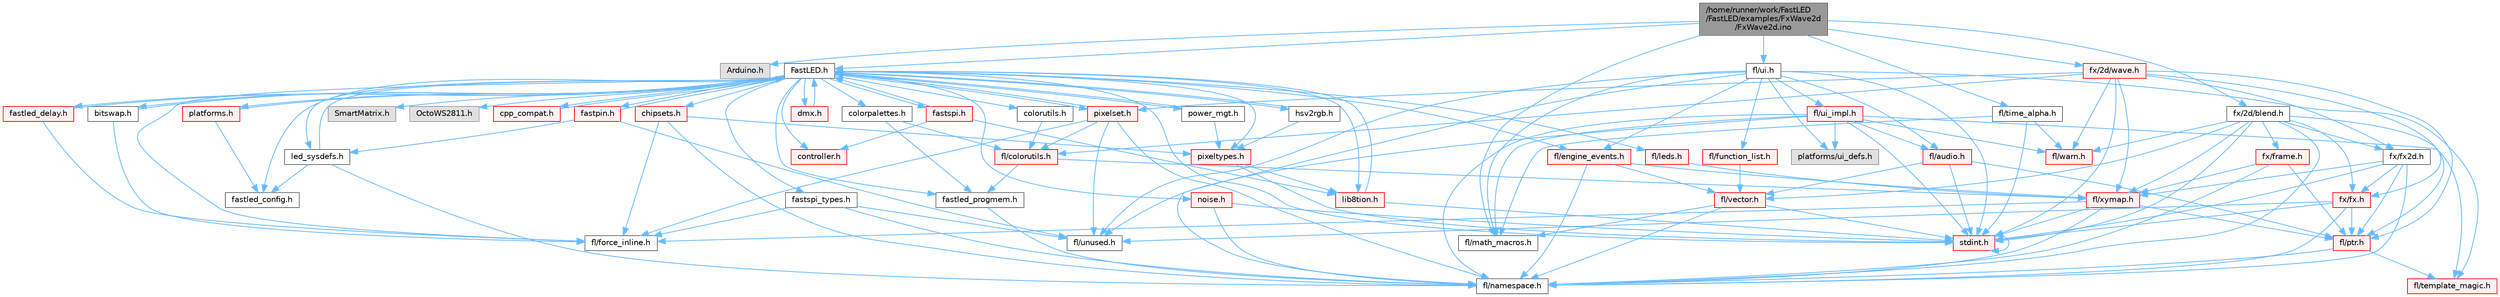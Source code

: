 digraph "/home/runner/work/FastLED/FastLED/examples/FxWave2d/FxWave2d.ino"
{
 // INTERACTIVE_SVG=YES
 // LATEX_PDF_SIZE
  bgcolor="transparent";
  edge [fontname=Helvetica,fontsize=10,labelfontname=Helvetica,labelfontsize=10];
  node [fontname=Helvetica,fontsize=10,shape=box,height=0.2,width=0.4];
  Node1 [id="Node000001",label="/home/runner/work/FastLED\l/FastLED/examples/FxWave2d\l/FxWave2d.ino",height=0.2,width=0.4,color="gray40", fillcolor="grey60", style="filled", fontcolor="black",tooltip=" "];
  Node1 -> Node2 [id="edge1_Node000001_Node000002",color="steelblue1",style="solid",tooltip=" "];
  Node2 [id="Node000002",label="Arduino.h",height=0.2,width=0.4,color="grey60", fillcolor="#E0E0E0", style="filled",tooltip=" "];
  Node1 -> Node3 [id="edge2_Node000001_Node000003",color="steelblue1",style="solid",tooltip=" "];
  Node3 [id="Node000003",label="FastLED.h",height=0.2,width=0.4,color="grey40", fillcolor="white", style="filled",URL="$db/d97/_fast_l_e_d_8h.html",tooltip="central include file for FastLED, defines the CFastLED class/object"];
  Node3 -> Node4 [id="edge3_Node000003_Node000004",color="steelblue1",style="solid",tooltip=" "];
  Node4 [id="Node000004",label="stdint.h",height=0.2,width=0.4,color="red", fillcolor="#FFF0F0", style="filled",URL="$df/dd8/stdint_8h.html",tooltip=" "];
  Node4 -> Node4 [id="edge4_Node000004_Node000004",color="steelblue1",style="solid",tooltip=" "];
  Node3 -> Node6 [id="edge5_Node000003_Node000006",color="steelblue1",style="solid",tooltip=" "];
  Node6 [id="Node000006",label="SmartMatrix.h",height=0.2,width=0.4,color="grey60", fillcolor="#E0E0E0", style="filled",tooltip=" "];
  Node3 -> Node7 [id="edge6_Node000003_Node000007",color="steelblue1",style="solid",tooltip=" "];
  Node7 [id="Node000007",label="OctoWS2811.h",height=0.2,width=0.4,color="grey60", fillcolor="#E0E0E0", style="filled",tooltip=" "];
  Node3 -> Node8 [id="edge7_Node000003_Node000008",color="steelblue1",style="solid",tooltip=" "];
  Node8 [id="Node000008",label="fl/force_inline.h",height=0.2,width=0.4,color="grey40", fillcolor="white", style="filled",URL="$d4/d64/force__inline_8h.html",tooltip=" "];
  Node3 -> Node9 [id="edge8_Node000003_Node000009",color="steelblue1",style="solid",tooltip=" "];
  Node9 [id="Node000009",label="cpp_compat.h",height=0.2,width=0.4,color="red", fillcolor="#FFF0F0", style="filled",URL="$d9/d13/cpp__compat_8h.html",tooltip="Compatibility functions based on C++ version."];
  Node9 -> Node3 [id="edge9_Node000009_Node000003",color="steelblue1",style="solid",tooltip=" "];
  Node3 -> Node11 [id="edge10_Node000003_Node000011",color="steelblue1",style="solid",tooltip=" "];
  Node11 [id="Node000011",label="fastled_config.h",height=0.2,width=0.4,color="grey40", fillcolor="white", style="filled",URL="$d5/d11/fastled__config_8h.html",tooltip="Contains definitions that can be used to configure FastLED at compile time."];
  Node3 -> Node12 [id="edge11_Node000003_Node000012",color="steelblue1",style="solid",tooltip=" "];
  Node12 [id="Node000012",label="led_sysdefs.h",height=0.2,width=0.4,color="grey40", fillcolor="white", style="filled",URL="$d9/d3e/led__sysdefs_8h.html",tooltip="Determines which platform system definitions to include."];
  Node12 -> Node3 [id="edge12_Node000012_Node000003",color="steelblue1",style="solid",tooltip=" "];
  Node12 -> Node11 [id="edge13_Node000012_Node000011",color="steelblue1",style="solid",tooltip=" "];
  Node12 -> Node13 [id="edge14_Node000012_Node000013",color="steelblue1",style="solid",tooltip=" "];
  Node13 [id="Node000013",label="fl/namespace.h",height=0.2,width=0.4,color="grey40", fillcolor="white", style="filled",URL="$df/d2a/namespace_8h.html",tooltip="Implements the FastLED namespace macros."];
  Node3 -> Node14 [id="edge15_Node000003_Node000014",color="steelblue1",style="solid",tooltip=" "];
  Node14 [id="Node000014",label="fastled_delay.h",height=0.2,width=0.4,color="red", fillcolor="#FFF0F0", style="filled",URL="$d0/da8/fastled__delay_8h.html",tooltip="Utility functions and classes for managing delay cycles."];
  Node14 -> Node3 [id="edge16_Node000014_Node000003",color="steelblue1",style="solid",tooltip=" "];
  Node14 -> Node8 [id="edge17_Node000014_Node000008",color="steelblue1",style="solid",tooltip=" "];
  Node3 -> Node16 [id="edge18_Node000003_Node000016",color="steelblue1",style="solid",tooltip=" "];
  Node16 [id="Node000016",label="bitswap.h",height=0.2,width=0.4,color="grey40", fillcolor="white", style="filled",URL="$de/ded/bitswap_8h.html",tooltip="Functions for doing a rotation of bits/bytes used by parallel output."];
  Node16 -> Node3 [id="edge19_Node000016_Node000003",color="steelblue1",style="solid",tooltip=" "];
  Node16 -> Node8 [id="edge20_Node000016_Node000008",color="steelblue1",style="solid",tooltip=" "];
  Node3 -> Node17 [id="edge21_Node000003_Node000017",color="steelblue1",style="solid",tooltip=" "];
  Node17 [id="Node000017",label="controller.h",height=0.2,width=0.4,color="red", fillcolor="#FFF0F0", style="filled",URL="$d2/dd9/controller_8h.html",tooltip="deprecated: base definitions used by led controllers for writing out led data"];
  Node3 -> Node69 [id="edge22_Node000003_Node000069",color="steelblue1",style="solid",tooltip=" "];
  Node69 [id="Node000069",label="fastpin.h",height=0.2,width=0.4,color="red", fillcolor="#FFF0F0", style="filled",URL="$db/d65/fastpin_8h.html",tooltip="Class base definitions for defining fast pin access."];
  Node69 -> Node3 [id="edge23_Node000069_Node000003",color="steelblue1",style="solid",tooltip=" "];
  Node69 -> Node12 [id="edge24_Node000069_Node000012",color="steelblue1",style="solid",tooltip=" "];
  Node69 -> Node56 [id="edge25_Node000069_Node000056",color="steelblue1",style="solid",tooltip=" "];
  Node56 [id="Node000056",label="fl/unused.h",height=0.2,width=0.4,color="grey40", fillcolor="white", style="filled",URL="$d8/d4b/unused_8h.html",tooltip=" "];
  Node3 -> Node70 [id="edge26_Node000003_Node000070",color="steelblue1",style="solid",tooltip=" "];
  Node70 [id="Node000070",label="fastspi_types.h",height=0.2,width=0.4,color="grey40", fillcolor="white", style="filled",URL="$d2/ddb/fastspi__types_8h.html",tooltip="Data types and constants used by SPI interfaces."];
  Node70 -> Node8 [id="edge27_Node000070_Node000008",color="steelblue1",style="solid",tooltip=" "];
  Node70 -> Node13 [id="edge28_Node000070_Node000013",color="steelblue1",style="solid",tooltip=" "];
  Node70 -> Node56 [id="edge29_Node000070_Node000056",color="steelblue1",style="solid",tooltip=" "];
  Node3 -> Node71 [id="edge30_Node000003_Node000071",color="steelblue1",style="solid",tooltip=" "];
  Node71 [id="Node000071",label="dmx.h",height=0.2,width=0.4,color="red", fillcolor="#FFF0F0", style="filled",URL="$d3/de1/dmx_8h.html",tooltip="Defines the DMX512-based LED controllers."];
  Node71 -> Node3 [id="edge31_Node000071_Node000003",color="steelblue1",style="solid",tooltip=" "];
  Node3 -> Node74 [id="edge32_Node000003_Node000074",color="steelblue1",style="solid",tooltip=" "];
  Node74 [id="Node000074",label="platforms.h",height=0.2,width=0.4,color="red", fillcolor="#FFF0F0", style="filled",URL="$da/dc9/platforms_8h.html",tooltip="Determines which platforms headers to include."];
  Node74 -> Node3 [id="edge33_Node000074_Node000003",color="steelblue1",style="solid",tooltip=" "];
  Node74 -> Node11 [id="edge34_Node000074_Node000011",color="steelblue1",style="solid",tooltip=" "];
  Node3 -> Node76 [id="edge35_Node000003_Node000076",color="steelblue1",style="solid",tooltip=" "];
  Node76 [id="Node000076",label="fastled_progmem.h",height=0.2,width=0.4,color="grey40", fillcolor="white", style="filled",URL="$df/dab/fastled__progmem_8h.html",tooltip="Wrapper definitions to allow seamless use of PROGMEM in environments that have it."];
  Node76 -> Node13 [id="edge36_Node000076_Node000013",color="steelblue1",style="solid",tooltip=" "];
  Node3 -> Node20 [id="edge37_Node000003_Node000020",color="steelblue1",style="solid",tooltip=" "];
  Node20 [id="Node000020",label="lib8tion.h",height=0.2,width=0.4,color="red", fillcolor="#FFF0F0", style="filled",URL="$df/da5/lib8tion_8h.html",tooltip="Fast, efficient 8-bit math functions specifically designed for high-performance LED programming."];
  Node20 -> Node3 [id="edge38_Node000020_Node000003",color="steelblue1",style="solid",tooltip=" "];
  Node20 -> Node4 [id="edge39_Node000020_Node000004",color="steelblue1",style="solid",tooltip=" "];
  Node3 -> Node19 [id="edge40_Node000003_Node000019",color="steelblue1",style="solid",tooltip=" "];
  Node19 [id="Node000019",label="pixeltypes.h",height=0.2,width=0.4,color="red", fillcolor="#FFF0F0", style="filled",URL="$d2/dba/pixeltypes_8h.html",tooltip="Includes defintions for RGB and HSV pixels."];
  Node19 -> Node4 [id="edge41_Node000019_Node000004",color="steelblue1",style="solid",tooltip=" "];
  Node19 -> Node20 [id="edge42_Node000019_Node000020",color="steelblue1",style="solid",tooltip=" "];
  Node3 -> Node77 [id="edge43_Node000003_Node000077",color="steelblue1",style="solid",tooltip=" "];
  Node77 [id="Node000077",label="hsv2rgb.h",height=0.2,width=0.4,color="grey40", fillcolor="white", style="filled",URL="$de/d9a/hsv2rgb_8h.html",tooltip="Functions to convert from the HSV colorspace to the RGB colorspace."];
  Node77 -> Node3 [id="edge44_Node000077_Node000003",color="steelblue1",style="solid",tooltip=" "];
  Node77 -> Node19 [id="edge45_Node000077_Node000019",color="steelblue1",style="solid",tooltip=" "];
  Node3 -> Node78 [id="edge46_Node000003_Node000078",color="steelblue1",style="solid",tooltip=" "];
  Node78 [id="Node000078",label="colorutils.h",height=0.2,width=0.4,color="grey40", fillcolor="white", style="filled",URL="$d1/dfb/colorutils_8h.html",tooltip=" "];
  Node78 -> Node79 [id="edge47_Node000078_Node000079",color="steelblue1",style="solid",tooltip=" "];
  Node79 [id="Node000079",label="fl/colorutils.h",height=0.2,width=0.4,color="red", fillcolor="#FFF0F0", style="filled",URL="$d7/df9/fl_2colorutils_8h.html",tooltip="Utility functions for color fill, palettes, blending, and more."];
  Node79 -> Node76 [id="edge48_Node000079_Node000076",color="steelblue1",style="solid",tooltip=" "];
  Node79 -> Node66 [id="edge49_Node000079_Node000066",color="steelblue1",style="solid",tooltip=" "];
  Node66 [id="Node000066",label="fl/xymap.h",height=0.2,width=0.4,color="red", fillcolor="#FFF0F0", style="filled",URL="$da/d61/xymap_8h.html",tooltip=" "];
  Node66 -> Node4 [id="edge50_Node000066_Node000004",color="steelblue1",style="solid",tooltip=" "];
  Node66 -> Node8 [id="edge51_Node000066_Node000008",color="steelblue1",style="solid",tooltip=" "];
  Node66 -> Node13 [id="edge52_Node000066_Node000013",color="steelblue1",style="solid",tooltip=" "];
  Node66 -> Node32 [id="edge53_Node000066_Node000032",color="steelblue1",style="solid",tooltip=" "];
  Node32 [id="Node000032",label="fl/ptr.h",height=0.2,width=0.4,color="red", fillcolor="#FFF0F0", style="filled",URL="$dd/d98/ptr_8h.html",tooltip=" "];
  Node32 -> Node13 [id="edge54_Node000032_Node000013",color="steelblue1",style="solid",tooltip=" "];
  Node32 -> Node34 [id="edge55_Node000032_Node000034",color="steelblue1",style="solid",tooltip=" "];
  Node34 [id="Node000034",label="fl/template_magic.h",height=0.2,width=0.4,color="red", fillcolor="#FFF0F0", style="filled",URL="$d8/d0c/template__magic_8h.html",tooltip=" "];
  Node3 -> Node84 [id="edge56_Node000003_Node000084",color="steelblue1",style="solid",tooltip=" "];
  Node84 [id="Node000084",label="pixelset.h",height=0.2,width=0.4,color="red", fillcolor="#FFF0F0", style="filled",URL="$d4/d46/pixelset_8h.html",tooltip="Declares classes for managing logical groups of LEDs."];
  Node84 -> Node8 [id="edge57_Node000084_Node000008",color="steelblue1",style="solid",tooltip=" "];
  Node84 -> Node13 [id="edge58_Node000084_Node000013",color="steelblue1",style="solid",tooltip=" "];
  Node84 -> Node56 [id="edge59_Node000084_Node000056",color="steelblue1",style="solid",tooltip=" "];
  Node84 -> Node79 [id="edge60_Node000084_Node000079",color="steelblue1",style="solid",tooltip=" "];
  Node84 -> Node3 [id="edge61_Node000084_Node000003",color="steelblue1",style="solid",tooltip=" "];
  Node3 -> Node86 [id="edge62_Node000003_Node000086",color="steelblue1",style="solid",tooltip=" "];
  Node86 [id="Node000086",label="colorpalettes.h",height=0.2,width=0.4,color="grey40", fillcolor="white", style="filled",URL="$dc/dcc/colorpalettes_8h.html",tooltip="Declarations for the predefined color palettes supplied by FastLED."];
  Node86 -> Node79 [id="edge63_Node000086_Node000079",color="steelblue1",style="solid",tooltip=" "];
  Node86 -> Node76 [id="edge64_Node000086_Node000076",color="steelblue1",style="solid",tooltip=" "];
  Node3 -> Node87 [id="edge65_Node000003_Node000087",color="steelblue1",style="solid",tooltip=" "];
  Node87 [id="Node000087",label="noise.h",height=0.2,width=0.4,color="red", fillcolor="#FFF0F0", style="filled",URL="$d1/d31/noise_8h.html",tooltip="Functions to generate and fill arrays with noise."];
  Node87 -> Node4 [id="edge66_Node000087_Node000004",color="steelblue1",style="solid",tooltip=" "];
  Node87 -> Node13 [id="edge67_Node000087_Node000013",color="steelblue1",style="solid",tooltip=" "];
  Node3 -> Node88 [id="edge68_Node000003_Node000088",color="steelblue1",style="solid",tooltip=" "];
  Node88 [id="Node000088",label="power_mgt.h",height=0.2,width=0.4,color="grey40", fillcolor="white", style="filled",URL="$dc/d5b/power__mgt_8h.html",tooltip="Functions to limit the power used by FastLED."];
  Node88 -> Node3 [id="edge69_Node000088_Node000003",color="steelblue1",style="solid",tooltip=" "];
  Node88 -> Node19 [id="edge70_Node000088_Node000019",color="steelblue1",style="solid",tooltip=" "];
  Node3 -> Node89 [id="edge71_Node000003_Node000089",color="steelblue1",style="solid",tooltip=" "];
  Node89 [id="Node000089",label="fastspi.h",height=0.2,width=0.4,color="red", fillcolor="#FFF0F0", style="filled",URL="$d6/ddc/fastspi_8h.html",tooltip="Serial peripheral interface (SPI) definitions per platform."];
  Node89 -> Node3 [id="edge72_Node000089_Node000003",color="steelblue1",style="solid",tooltip=" "];
  Node89 -> Node17 [id="edge73_Node000089_Node000017",color="steelblue1",style="solid",tooltip=" "];
  Node89 -> Node20 [id="edge74_Node000089_Node000020",color="steelblue1",style="solid",tooltip=" "];
  Node3 -> Node91 [id="edge75_Node000003_Node000091",color="steelblue1",style="solid",tooltip=" "];
  Node91 [id="Node000091",label="chipsets.h",height=0.2,width=0.4,color="red", fillcolor="#FFF0F0", style="filled",URL="$db/d66/chipsets_8h.html",tooltip="Contains the bulk of the definitions for the various LED chipsets supported."];
  Node91 -> Node19 [id="edge76_Node000091_Node000019",color="steelblue1",style="solid",tooltip=" "];
  Node91 -> Node8 [id="edge77_Node000091_Node000008",color="steelblue1",style="solid",tooltip=" "];
  Node91 -> Node13 [id="edge78_Node000091_Node000013",color="steelblue1",style="solid",tooltip=" "];
  Node3 -> Node57 [id="edge79_Node000003_Node000057",color="steelblue1",style="solid",tooltip=" "];
  Node57 [id="Node000057",label="fl/engine_events.h",height=0.2,width=0.4,color="red", fillcolor="#FFF0F0", style="filled",URL="$db/dc0/engine__events_8h.html",tooltip=" "];
  Node57 -> Node13 [id="edge80_Node000057_Node000013",color="steelblue1",style="solid",tooltip=" "];
  Node57 -> Node36 [id="edge81_Node000057_Node000036",color="steelblue1",style="solid",tooltip=" "];
  Node36 [id="Node000036",label="fl/vector.h",height=0.2,width=0.4,color="red", fillcolor="#FFF0F0", style="filled",URL="$d6/d68/vector_8h.html",tooltip=" "];
  Node36 -> Node4 [id="edge82_Node000036_Node000004",color="steelblue1",style="solid",tooltip=" "];
  Node36 -> Node31 [id="edge83_Node000036_Node000031",color="steelblue1",style="solid",tooltip=" "];
  Node31 [id="Node000031",label="fl/math_macros.h",height=0.2,width=0.4,color="grey40", fillcolor="white", style="filled",URL="$d8/db8/math__macros_8h.html",tooltip=" "];
  Node36 -> Node13 [id="edge84_Node000036_Node000013",color="steelblue1",style="solid",tooltip=" "];
  Node57 -> Node66 [id="edge85_Node000057_Node000066",color="steelblue1",style="solid",tooltip=" "];
  Node3 -> Node92 [id="edge86_Node000003_Node000092",color="steelblue1",style="solid",tooltip=" "];
  Node92 [id="Node000092",label="fl/leds.h",height=0.2,width=0.4,color="red", fillcolor="#FFF0F0", style="filled",URL="$da/d78/leds_8h.html",tooltip=" "];
  Node92 -> Node66 [id="edge87_Node000092_Node000066",color="steelblue1",style="solid",tooltip=" "];
  Node1 -> Node31 [id="edge88_Node000001_Node000031",color="steelblue1",style="solid",tooltip=" "];
  Node1 -> Node93 [id="edge89_Node000001_Node000093",color="steelblue1",style="solid",tooltip=" "];
  Node93 [id="Node000093",label="fl/time_alpha.h",height=0.2,width=0.4,color="grey40", fillcolor="white", style="filled",URL="$d0/d87/time__alpha_8h.html",tooltip=" "];
  Node93 -> Node4 [id="edge90_Node000093_Node000004",color="steelblue1",style="solid",tooltip=" "];
  Node93 -> Node31 [id="edge91_Node000093_Node000031",color="steelblue1",style="solid",tooltip=" "];
  Node93 -> Node94 [id="edge92_Node000093_Node000094",color="steelblue1",style="solid",tooltip=" "];
  Node94 [id="Node000094",label="fl/warn.h",height=0.2,width=0.4,color="red", fillcolor="#FFF0F0", style="filled",URL="$de/d77/warn_8h.html",tooltip=" "];
  Node1 -> Node97 [id="edge93_Node000001_Node000097",color="steelblue1",style="solid",tooltip=" "];
  Node97 [id="Node000097",label="fl/ui.h",height=0.2,width=0.4,color="grey40", fillcolor="white", style="filled",URL="$d9/d3b/ui_8h.html",tooltip=" "];
  Node97 -> Node4 [id="edge94_Node000097_Node000004",color="steelblue1",style="solid",tooltip=" "];
  Node97 -> Node98 [id="edge95_Node000097_Node000098",color="steelblue1",style="solid",tooltip=" "];
  Node98 [id="Node000098",label="fl/audio.h",height=0.2,width=0.4,color="red", fillcolor="#FFF0F0", style="filled",URL="$da/d09/audio_8h.html",tooltip=" "];
  Node98 -> Node32 [id="edge96_Node000098_Node000032",color="steelblue1",style="solid",tooltip=" "];
  Node98 -> Node36 [id="edge97_Node000098_Node000036",color="steelblue1",style="solid",tooltip=" "];
  Node98 -> Node4 [id="edge98_Node000098_Node000004",color="steelblue1",style="solid",tooltip=" "];
  Node97 -> Node57 [id="edge99_Node000097_Node000057",color="steelblue1",style="solid",tooltip=" "];
  Node97 -> Node101 [id="edge100_Node000097_Node000101",color="steelblue1",style="solid",tooltip=" "];
  Node101 [id="Node000101",label="fl/function_list.h",height=0.2,width=0.4,color="red", fillcolor="#FFF0F0", style="filled",URL="$d0/d64/function__list_8h.html",tooltip=" "];
  Node101 -> Node36 [id="edge101_Node000101_Node000036",color="steelblue1",style="solid",tooltip=" "];
  Node97 -> Node31 [id="edge102_Node000097_Node000031",color="steelblue1",style="solid",tooltip=" "];
  Node97 -> Node13 [id="edge103_Node000097_Node000013",color="steelblue1",style="solid",tooltip=" "];
  Node97 -> Node34 [id="edge104_Node000097_Node000034",color="steelblue1",style="solid",tooltip=" "];
  Node97 -> Node103 [id="edge105_Node000097_Node000103",color="steelblue1",style="solid",tooltip=" "];
  Node103 [id="Node000103",label="fl/ui_impl.h",height=0.2,width=0.4,color="red", fillcolor="#FFF0F0", style="filled",URL="$d6/dc0/ui__impl_8h.html",tooltip=" "];
  Node103 -> Node4 [id="edge106_Node000103_Node000004",color="steelblue1",style="solid",tooltip=" "];
  Node103 -> Node98 [id="edge107_Node000103_Node000098",color="steelblue1",style="solid",tooltip=" "];
  Node103 -> Node31 [id="edge108_Node000103_Node000031",color="steelblue1",style="solid",tooltip=" "];
  Node103 -> Node13 [id="edge109_Node000103_Node000013",color="steelblue1",style="solid",tooltip=" "];
  Node103 -> Node34 [id="edge110_Node000103_Node000034",color="steelblue1",style="solid",tooltip=" "];
  Node103 -> Node56 [id="edge111_Node000103_Node000056",color="steelblue1",style="solid",tooltip=" "];
  Node103 -> Node94 [id="edge112_Node000103_Node000094",color="steelblue1",style="solid",tooltip=" "];
  Node103 -> Node104 [id="edge113_Node000103_Node000104",color="steelblue1",style="solid",tooltip=" "];
  Node104 [id="Node000104",label="platforms/ui_defs.h",height=0.2,width=0.4,color="grey60", fillcolor="#E0E0E0", style="filled",tooltip=" "];
  Node97 -> Node56 [id="edge114_Node000097_Node000056",color="steelblue1",style="solid",tooltip=" "];
  Node97 -> Node104 [id="edge115_Node000097_Node000104",color="steelblue1",style="solid",tooltip=" "];
  Node1 -> Node105 [id="edge116_Node000001_Node000105",color="steelblue1",style="solid",tooltip=" "];
  Node105 [id="Node000105",label="fx/2d/blend.h",height=0.2,width=0.4,color="grey40", fillcolor="white", style="filled",URL="$d8/d4e/blend_8h.html",tooltip=" "];
  Node105 -> Node4 [id="edge117_Node000105_Node000004",color="steelblue1",style="solid",tooltip=" "];
  Node105 -> Node13 [id="edge118_Node000105_Node000013",color="steelblue1",style="solid",tooltip=" "];
  Node105 -> Node32 [id="edge119_Node000105_Node000032",color="steelblue1",style="solid",tooltip=" "];
  Node105 -> Node36 [id="edge120_Node000105_Node000036",color="steelblue1",style="solid",tooltip=" "];
  Node105 -> Node94 [id="edge121_Node000105_Node000094",color="steelblue1",style="solid",tooltip=" "];
  Node105 -> Node66 [id="edge122_Node000105_Node000066",color="steelblue1",style="solid",tooltip=" "];
  Node105 -> Node106 [id="edge123_Node000105_Node000106",color="steelblue1",style="solid",tooltip=" "];
  Node106 [id="Node000106",label="fx/frame.h",height=0.2,width=0.4,color="red", fillcolor="#FFF0F0", style="filled",URL="$df/d7d/frame_8h.html",tooltip=" "];
  Node106 -> Node13 [id="edge124_Node000106_Node000013",color="steelblue1",style="solid",tooltip=" "];
  Node106 -> Node32 [id="edge125_Node000106_Node000032",color="steelblue1",style="solid",tooltip=" "];
  Node106 -> Node66 [id="edge126_Node000106_Node000066",color="steelblue1",style="solid",tooltip=" "];
  Node105 -> Node108 [id="edge127_Node000105_Node000108",color="steelblue1",style="solid",tooltip=" "];
  Node108 [id="Node000108",label="fx/fx.h",height=0.2,width=0.4,color="red", fillcolor="#FFF0F0", style="filled",URL="$df/d44/src_2fx_2fx_8h.html",tooltip=" "];
  Node108 -> Node4 [id="edge128_Node000108_Node000004",color="steelblue1",style="solid",tooltip=" "];
  Node108 -> Node13 [id="edge129_Node000108_Node000013",color="steelblue1",style="solid",tooltip=" "];
  Node108 -> Node32 [id="edge130_Node000108_Node000032",color="steelblue1",style="solid",tooltip=" "];
  Node108 -> Node56 [id="edge131_Node000108_Node000056",color="steelblue1",style="solid",tooltip=" "];
  Node105 -> Node111 [id="edge132_Node000105_Node000111",color="steelblue1",style="solid",tooltip=" "];
  Node111 [id="Node000111",label="fx/fx2d.h",height=0.2,width=0.4,color="grey40", fillcolor="white", style="filled",URL="$d9/d43/fx2d_8h.html",tooltip=" "];
  Node111 -> Node4 [id="edge133_Node000111_Node000004",color="steelblue1",style="solid",tooltip=" "];
  Node111 -> Node13 [id="edge134_Node000111_Node000013",color="steelblue1",style="solid",tooltip=" "];
  Node111 -> Node32 [id="edge135_Node000111_Node000032",color="steelblue1",style="solid",tooltip=" "];
  Node111 -> Node66 [id="edge136_Node000111_Node000066",color="steelblue1",style="solid",tooltip=" "];
  Node111 -> Node108 [id="edge137_Node000111_Node000108",color="steelblue1",style="solid",tooltip=" "];
  Node1 -> Node112 [id="edge138_Node000001_Node000112",color="steelblue1",style="solid",tooltip=" "];
  Node112 [id="Node000112",label="fx/2d/wave.h",height=0.2,width=0.4,color="red", fillcolor="#FFF0F0", style="filled",URL="$de/de9/src_2fx_22d_2wave_8h.html",tooltip=" "];
  Node112 -> Node4 [id="edge139_Node000112_Node000004",color="steelblue1",style="solid",tooltip=" "];
  Node112 -> Node94 [id="edge140_Node000112_Node000094",color="steelblue1",style="solid",tooltip=" "];
  Node112 -> Node79 [id="edge141_Node000112_Node000079",color="steelblue1",style="solid",tooltip=" "];
  Node112 -> Node32 [id="edge142_Node000112_Node000032",color="steelblue1",style="solid",tooltip=" "];
  Node112 -> Node66 [id="edge143_Node000112_Node000066",color="steelblue1",style="solid",tooltip=" "];
  Node112 -> Node108 [id="edge144_Node000112_Node000108",color="steelblue1",style="solid",tooltip=" "];
  Node112 -> Node111 [id="edge145_Node000112_Node000111",color="steelblue1",style="solid",tooltip=" "];
  Node112 -> Node84 [id="edge146_Node000112_Node000084",color="steelblue1",style="solid",tooltip=" "];
}

